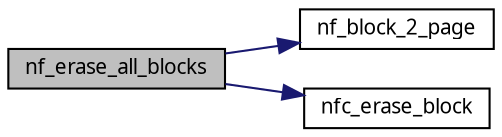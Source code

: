 digraph G
{
  edge [fontname="FreeSans.ttf",fontsize=10,labelfontname="FreeSans.ttf",labelfontsize=10];
  node [fontname="FreeSans.ttf",fontsize=10,shape=record];
  rankdir=LR;
  Node1 [label="nf_erase_all_blocks",height=0.2,width=0.4,color="black", fillcolor="grey75", style="filled" fontcolor="black"];
  Node1 -> Node2 [color="midnightblue",fontsize=10,style="solid",fontname="FreeSans.ttf"];
  Node2 [label="nf_block_2_page",height=0.2,width=0.4,color="black", fillcolor="white", style="filled",URL="$a00062.html#f713bee0ed464d2bfa6876cd9d4ef296"];
  Node1 -> Node3 [color="midnightblue",fontsize=10,style="solid",fontname="FreeSans.ttf"];
  Node3 [label="nfc_erase_block",height=0.2,width=0.4,color="black", fillcolor="white", style="filled",URL="$a00060.html#4a7f7eed66f5eb678e4a96ae5dc32486",tooltip="Erases a block."];
}

